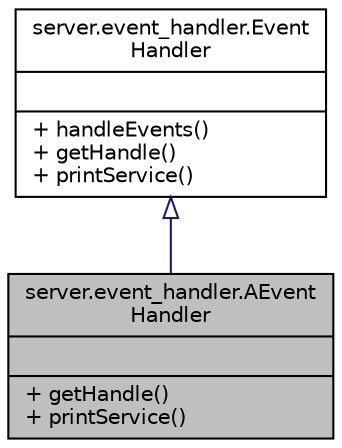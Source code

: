 digraph "server.event_handler.AEventHandler"
{
  edge [fontname="Helvetica",fontsize="10",labelfontname="Helvetica",labelfontsize="10"];
  node [fontname="Helvetica",fontsize="10",shape=record];
  Node1 [label="{server.event_handler.AEvent\lHandler\n||+ getHandle()\l+ printService()\l}",height=0.2,width=0.4,color="black", fillcolor="grey75", style="filled" fontcolor="black"];
  Node2 -> Node1 [dir="back",color="midnightblue",fontsize="10",style="solid",arrowtail="onormal",fontname="Helvetica"];
  Node2 [label="{server.event_handler.Event\lHandler\n||+ handleEvents()\l+ getHandle()\l+ printService()\l}",height=0.2,width=0.4,color="black", fillcolor="white", style="filled",URL="$classserver_1_1event__handler_1_1_event_handler.html"];
}
